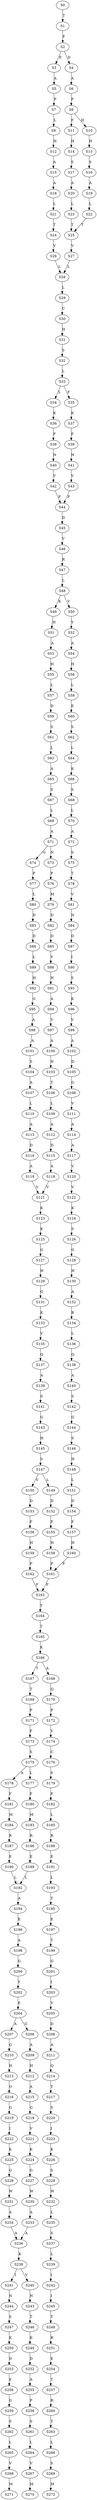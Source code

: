 strict digraph  {
	S0 -> S1 [ label = T ];
	S1 -> S2 [ label = F ];
	S2 -> S3 [ label = E ];
	S2 -> S4 [ label = D ];
	S3 -> S5 [ label = A ];
	S4 -> S6 [ label = A ];
	S5 -> S7 [ label = P ];
	S6 -> S8 [ label = P ];
	S7 -> S9 [ label = L ];
	S8 -> S10 [ label = H ];
	S8 -> S11 [ label = F ];
	S9 -> S12 [ label = H ];
	S10 -> S13 [ label = H ];
	S11 -> S14 [ label = H ];
	S12 -> S15 [ label = A ];
	S13 -> S16 [ label = S ];
	S14 -> S17 [ label = S ];
	S15 -> S18 [ label = A ];
	S16 -> S19 [ label = A ];
	S17 -> S20 [ label = A ];
	S18 -> S21 [ label = L ];
	S19 -> S22 [ label = L ];
	S20 -> S23 [ label = L ];
	S21 -> S24 [ label = T ];
	S22 -> S25 [ label = T ];
	S23 -> S25 [ label = T ];
	S24 -> S26 [ label = V ];
	S25 -> S27 [ label = V ];
	S26 -> S28 [ label = L ];
	S27 -> S28 [ label = L ];
	S28 -> S29 [ label = L ];
	S29 -> S30 [ label = C ];
	S30 -> S31 [ label = H ];
	S31 -> S32 [ label = S ];
	S32 -> S33 [ label = L ];
	S33 -> S34 [ label = L ];
	S33 -> S35 [ label = F ];
	S34 -> S36 [ label = K ];
	S35 -> S37 [ label = K ];
	S36 -> S38 [ label = F ];
	S37 -> S39 [ label = F ];
	S38 -> S40 [ label = N ];
	S39 -> S41 [ label = N ];
	S40 -> S42 [ label = V ];
	S41 -> S43 [ label = V ];
	S42 -> S44 [ label = P ];
	S43 -> S44 [ label = P ];
	S44 -> S45 [ label = D ];
	S45 -> S46 [ label = V ];
	S46 -> S47 [ label = R ];
	S47 -> S48 [ label = L ];
	S48 -> S49 [ label = K ];
	S48 -> S50 [ label = V ];
	S49 -> S51 [ label = H ];
	S50 -> S52 [ label = Y ];
	S51 -> S53 [ label = A ];
	S52 -> S54 [ label = A ];
	S53 -> S55 [ label = H ];
	S54 -> S56 [ label = H ];
	S55 -> S57 [ label = L ];
	S56 -> S58 [ label = L ];
	S57 -> S59 [ label = D ];
	S58 -> S60 [ label = E ];
	S59 -> S61 [ label = S ];
	S60 -> S62 [ label = S ];
	S61 -> S63 [ label = L ];
	S62 -> S64 [ label = L ];
	S63 -> S65 [ label = A ];
	S64 -> S66 [ label = K ];
	S65 -> S67 [ label = S ];
	S66 -> S68 [ label = S ];
	S67 -> S69 [ label = L ];
	S68 -> S70 [ label = L ];
	S69 -> S71 [ label = A ];
	S70 -> S72 [ label = A ];
	S71 -> S73 [ label = N ];
	S71 -> S74 [ label = G ];
	S72 -> S75 [ label = S ];
	S73 -> S76 [ label = P ];
	S74 -> S77 [ label = P ];
	S75 -> S78 [ label = T ];
	S76 -> S79 [ label = M ];
	S77 -> S80 [ label = L ];
	S78 -> S81 [ label = V ];
	S79 -> S82 [ label = D ];
	S80 -> S83 [ label = D ];
	S81 -> S84 [ label = N ];
	S82 -> S85 [ label = D ];
	S83 -> S86 [ label = D ];
	S84 -> S87 [ label = D ];
	S85 -> S88 [ label = V ];
	S86 -> S89 [ label = L ];
	S87 -> S90 [ label = I ];
	S88 -> S91 [ label = H ];
	S89 -> S92 [ label = H ];
	S90 -> S93 [ label = S ];
	S91 -> S94 [ label = A ];
	S92 -> S95 [ label = G ];
	S93 -> S96 [ label = K ];
	S94 -> S97 [ label = V ];
	S95 -> S98 [ label = A ];
	S96 -> S99 [ label = V ];
	S97 -> S100 [ label = A ];
	S98 -> S101 [ label = A ];
	S99 -> S102 [ label = A ];
	S100 -> S103 [ label = N ];
	S101 -> S104 [ label = S ];
	S102 -> S105 [ label = D ];
	S103 -> S106 [ label = T ];
	S104 -> S107 [ label = A ];
	S105 -> S108 [ label = G ];
	S106 -> S109 [ label = L ];
	S107 -> S110 [ label = L ];
	S108 -> S111 [ label = V ];
	S109 -> S112 [ label = A ];
	S110 -> S113 [ label = A ];
	S111 -> S114 [ label = A ];
	S112 -> S115 [ label = D ];
	S113 -> S116 [ label = D ];
	S114 -> S117 [ label = A ];
	S115 -> S118 [ label = A ];
	S116 -> S119 [ label = A ];
	S117 -> S120 [ label = V ];
	S118 -> S121 [ label = V ];
	S119 -> S121 [ label = V ];
	S120 -> S122 [ label = V ];
	S121 -> S123 [ label = K ];
	S122 -> S124 [ label = K ];
	S123 -> S125 [ label = K ];
	S124 -> S126 [ label = S ];
	S125 -> S127 [ label = G ];
	S126 -> S128 [ label = G ];
	S127 -> S129 [ label = H ];
	S128 -> S130 [ label = H ];
	S129 -> S131 [ label = G ];
	S130 -> S132 [ label = A ];
	S131 -> S133 [ label = K ];
	S132 -> S134 [ label = R ];
	S133 -> S135 [ label = V ];
	S134 -> S136 [ label = L ];
	S135 -> S137 [ label = Q ];
	S136 -> S138 [ label = Q ];
	S137 -> S139 [ label = A ];
	S138 -> S140 [ label = A ];
	S139 -> S141 [ label = S ];
	S140 -> S142 [ label = S ];
	S141 -> S143 [ label = G ];
	S142 -> S144 [ label = G ];
	S143 -> S145 [ label = H ];
	S144 -> S146 [ label = S ];
	S145 -> S147 [ label = S ];
	S146 -> S148 [ label = H ];
	S147 -> S149 [ label = L ];
	S147 -> S150 [ label = V ];
	S148 -> S151 [ label = L ];
	S149 -> S152 [ label = D ];
	S150 -> S153 [ label = D ];
	S151 -> S154 [ label = D ];
	S152 -> S155 [ label = F ];
	S153 -> S156 [ label = F ];
	S154 -> S157 [ label = F ];
	S155 -> S158 [ label = H ];
	S156 -> S159 [ label = H ];
	S157 -> S160 [ label = H ];
	S158 -> S161 [ label = P ];
	S159 -> S162 [ label = P ];
	S160 -> S161 [ label = P ];
	S161 -> S163 [ label = F ];
	S162 -> S163 [ label = F ];
	S163 -> S164 [ label = Y ];
	S164 -> S165 [ label = T ];
	S165 -> S166 [ label = K ];
	S166 -> S167 [ label = T ];
	S166 -> S168 [ label = A ];
	S167 -> S169 [ label = T ];
	S168 -> S170 [ label = Q ];
	S169 -> S171 [ label = P ];
	S170 -> S172 [ label = P ];
	S171 -> S173 [ label = F ];
	S172 -> S174 [ label = Y ];
	S173 -> S175 [ label = S ];
	S174 -> S176 [ label = C ];
	S175 -> S177 [ label = L ];
	S175 -> S178 [ label = A ];
	S176 -> S179 [ label = S ];
	S177 -> S180 [ label = F ];
	S178 -> S181 [ label = F ];
	S179 -> S182 [ label = F ];
	S180 -> S183 [ label = M ];
	S181 -> S184 [ label = M ];
	S182 -> S185 [ label = L ];
	S183 -> S186 [ label = R ];
	S184 -> S187 [ label = R ];
	S185 -> S188 [ label = R ];
	S186 -> S189 [ label = E ];
	S187 -> S190 [ label = E ];
	S188 -> S191 [ label = E ];
	S189 -> S192 [ label = L ];
	S190 -> S192 [ label = L ];
	S191 -> S193 [ label = L ];
	S192 -> S194 [ label = A ];
	S193 -> S195 [ label = T ];
	S194 -> S196 [ label = E ];
	S195 -> S197 [ label = E ];
	S196 -> S198 [ label = A ];
	S197 -> S199 [ label = T ];
	S198 -> S200 [ label = G ];
	S199 -> S201 [ label = G ];
	S200 -> S202 [ label = Y ];
	S201 -> S203 [ label = I ];
	S202 -> S204 [ label = E ];
	S203 -> S205 [ label = V ];
	S204 -> S206 [ label = G ];
	S204 -> S207 [ label = A ];
	S205 -> S208 [ label = D ];
	S206 -> S209 [ label = A ];
	S207 -> S210 [ label = G ];
	S208 -> S211 [ label = A ];
	S209 -> S212 [ label = H ];
	S210 -> S213 [ label = H ];
	S211 -> S214 [ label = Q ];
	S212 -> S215 [ label = A ];
	S213 -> S216 [ label = G ];
	S214 -> S217 [ label = T ];
	S215 -> S218 [ label = G ];
	S216 -> S219 [ label = G ];
	S217 -> S220 [ label = S ];
	S218 -> S221 [ label = V ];
	S219 -> S222 [ label = I ];
	S220 -> S223 [ label = I ];
	S221 -> S224 [ label = K ];
	S222 -> S225 [ label = K ];
	S223 -> S226 [ label = K ];
	S224 -> S227 [ label = G ];
	S225 -> S228 [ label = G ];
	S226 -> S229 [ label = S ];
	S227 -> S230 [ label = W ];
	S228 -> S231 [ label = W ];
	S229 -> S232 [ label = W ];
	S230 -> S233 [ label = A ];
	S231 -> S234 [ label = A ];
	S232 -> S235 [ label = L ];
	S233 -> S236 [ label = A ];
	S234 -> S236 [ label = A ];
	S235 -> S237 [ label = S ];
	S236 -> S238 [ label = K ];
	S237 -> S239 [ label = L ];
	S238 -> S240 [ label = V ];
	S238 -> S241 [ label = I ];
	S239 -> S242 [ label = I ];
	S240 -> S243 [ label = N ];
	S241 -> S244 [ label = N ];
	S242 -> S245 [ label = I ];
	S243 -> S246 [ label = T ];
	S244 -> S247 [ label = S ];
	S245 -> S248 [ label = T ];
	S246 -> S249 [ label = K ];
	S247 -> S250 [ label = K ];
	S248 -> S251 [ label = R ];
	S249 -> S252 [ label = D ];
	S250 -> S253 [ label = D ];
	S251 -> S254 [ label = E ];
	S252 -> S255 [ label = A ];
	S253 -> S256 [ label = E ];
	S254 -> S257 [ label = T ];
	S255 -> S258 [ label = P ];
	S256 -> S259 [ label = G ];
	S257 -> S260 [ label = R ];
	S258 -> S261 [ label = S ];
	S259 -> S262 [ label = S ];
	S260 -> S263 [ label = T ];
	S261 -> S264 [ label = L ];
	S262 -> S265 [ label = L ];
	S263 -> S266 [ label = L ];
	S264 -> S267 [ label = V ];
	S265 -> S268 [ label = V ];
	S266 -> S269 [ label = S ];
	S267 -> S270 [ label = M ];
	S268 -> S271 [ label = M ];
	S269 -> S272 [ label = M ];
}
